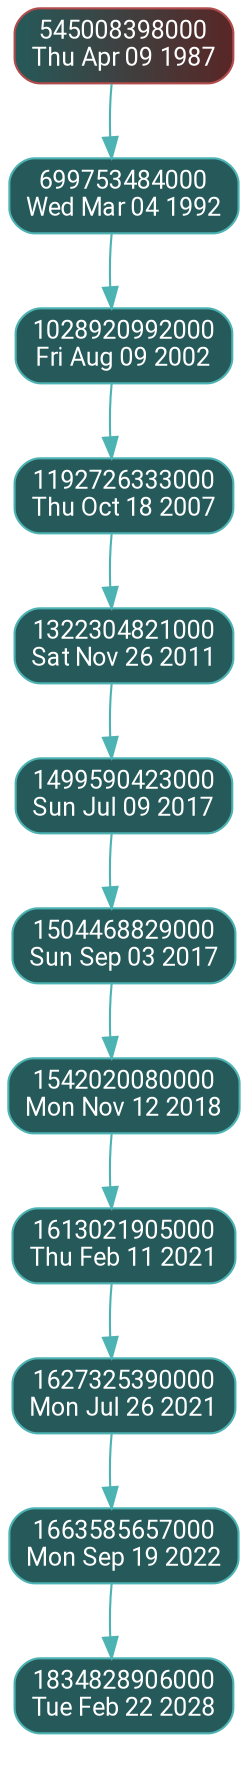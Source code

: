 digraph timeline {
    node [fontname="Segoe UI,Roboto,Oxygen-Sans,Ubuntu,Cantarell,Helvetica Neue,sans-serif"; fontsize="12";];
    edge [fontname="Segoe UI,Roboto,Oxygen-Sans,Ubuntu,Cantarell,Helvetica Neue,sans-serif"; fontsize="12";];
    bgcolor="transparent";
    comment=" ";
    fontname="Segoe UI,Roboto,Oxygen-Sans,Ubuntu,Cantarell,Helvetica Neue,sans-serif";
    fontsize="12";
    label=" ";
    rankdir="TD";
    ranksep="0.5";
    tooltip=" ";
    1 [class="td408927559ee23e3 td2def5209db8e1c9"; color="#B24C4CFF"; fillcolor="#265959FF:#592626FF"; fontcolor="#FFFFFFFF"; id="Z1987-04-09-0"; label=<545008398000<BR ALIGN="CENTER"/>Thu Apr 09 1987>; penwidth="1"; shape="box"; style="solid,rounded,filled"; tooltip="-23h -13m -18s since Thu Apr 09 1987\n38y 77d ago"; ts="544924800000";];
    2 [class="td408927559ee23e3"; color="#4CB2B2FF"; fillcolor="#265959FF"; fontcolor="#FFFFFFFF"; id="Z1992-03-04-0"; label=<699753484000<BR ALIGN="CENTER"/>Wed Mar 04 1992>; penwidth="1"; shape="box"; style="solid,rounded,filled"; tooltip="4y 330d 46m 42s since Thu Apr 09 1987\n33y 111d ago"; ts="699667200000";];
    3 [class="td408927559ee23e3"; color="#4CB2B2FF"; fillcolor="#265959FF"; fontcolor="#FFFFFFFF"; id="Z2002-08-09-0"; label=<1028920992000<BR ALIGN="CENTER"/>Fri Aug 09 2002>; penwidth="1"; shape="box"; style="solid,rounded,filled"; tooltip="15y 125d 46m 42s since Thu Apr 09 1987\n22y 316d ago"; ts="1028851200000";];
    4 [class="td408927559ee23e3"; color="#4CB2B2FF"; fillcolor="#265959FF"; fontcolor="#FFFFFFFF"; id="Z2007-10-18-0"; label=<1192726333000<BR ALIGN="CENTER"/>Thu Oct 18 2007>; penwidth="1"; shape="box"; style="solid,rounded,filled"; tooltip="20y 196d 46m 42s since Thu Apr 09 1987\n17y 245d ago"; ts="1192665600000";];
    5 [class="td408927559ee23e3"; color="#4CB2B2FF"; fillcolor="#265959FF"; fontcolor="#FFFFFFFF"; id="Z2011-11-26-0"; label=<1322304821000<BR ALIGN="CENTER"/>Sat Nov 26 2011>; penwidth="1"; shape="box"; style="solid,rounded,filled"; tooltip="24y 236d 46m 42s since Thu Apr 09 1987\n13y 205d ago"; ts="1322265600000";];
    6 [class="td408927559ee23e3"; color="#4CB2B2FF"; fillcolor="#265959FF"; fontcolor="#FFFFFFFF"; id="Z2017-07-09-0"; label=<1499590423000<BR ALIGN="CENTER"/>Sun Jul 09 2017>; penwidth="1"; shape="box"; style="solid,rounded,filled"; tooltip="30y 98d 46m 42s since Thu Apr 09 1987\n7y 343d ago"; ts="1499558400000";];
    7 [class="td408927559ee23e3"; color="#4CB2B2FF"; fillcolor="#265959FF"; fontcolor="#FFFFFFFF"; id="Z2017-09-03-0"; label=<1504468829000<BR ALIGN="CENTER"/>Sun Sep 03 2017>; penwidth="1"; shape="box"; style="solid,rounded,filled"; tooltip="30y 154d 46m 42s since Thu Apr 09 1987\n7y 287d ago"; ts="1504396800000";];
    8 [class="td408927559ee23e3"; color="#4CB2B2FF"; fillcolor="#265959FF"; fontcolor="#FFFFFFFF"; id="Z2018-11-12-0"; label=<1542020080000<BR ALIGN="CENTER"/>Mon Nov 12 2018>; penwidth="1"; shape="box"; style="solid,rounded,filled"; tooltip="31y 224d 46m 42s since Thu Apr 09 1987\n6y 217d ago"; ts="1541980800000";];
    9 [class="td408927559ee23e3"; color="#4CB2B2FF"; fillcolor="#265959FF"; fontcolor="#FFFFFFFF"; id="Z2021-02-11-0"; label=<1613021905000<BR ALIGN="CENTER"/>Thu Feb 11 2021>; penwidth="1"; shape="box"; style="solid,rounded,filled"; tooltip="33y 316d 46m 42s since Thu Apr 09 1987\n4y 125d ago"; ts="1613001600000";];
    10 [class="td408927559ee23e3"; color="#4CB2B2FF"; fillcolor="#265959FF"; fontcolor="#FFFFFFFF"; id="Z2021-07-26-0"; label=<1627325390000<BR ALIGN="CENTER"/>Mon Jul 26 2021>; penwidth="1"; shape="box"; style="solid,rounded,filled"; tooltip="34y 116d 46m 42s since Thu Apr 09 1987\n3y 325d ago"; ts="1627257600000";];
    11 [class="td408927559ee23e3"; color="#4CB2B2FF"; fillcolor="#265959FF"; fontcolor="#FFFFFFFF"; id="Z2022-09-19-0"; label=<1663585657000<BR ALIGN="CENTER"/>Mon Sep 19 2022>; penwidth="1"; shape="box"; style="solid,rounded,filled"; tooltip="35y 171d 46m 42s since Thu Apr 09 1987\n2y 270d ago"; ts="1663545600000";];
    12 [class="td408927559ee23e3"; color="#4CB2B2FF"; fillcolor="#265959FF"; fontcolor="#FFFFFFFF"; id="Z2028-02-22-0"; label=<1834828906000<BR ALIGN="CENTER"/>Tue Feb 22 2028>; penwidth="1"; shape="box"; style="solid,rounded,filled"; tooltip="40y 328d 46m 42s since Thu Apr 09 1987\n-2y -252d ago"; ts="1834790400000";];
    1 -> 2 [color="#4CB2B2FF"; penwidth="1"; samehead="document"; sametail="document"; style="solid"; tooltip="4y 331d passed";];
    2 -> 3 [color="#4CB2B2FF"; penwidth="1"; samehead="document"; sametail="document"; style="solid"; tooltip="10y 160d passed";];
    3 -> 4 [color="#4CB2B2FF"; penwidth="1"; samehead="document"; sametail="document"; style="solid"; tooltip="5y 71d passed";];
    4 -> 5 [color="#4CB2B2FF"; penwidth="1"; samehead="document"; sametail="document"; style="solid"; tooltip="4y 40d passed";];
    5 -> 6 [color="#4CB2B2FF"; penwidth="1"; samehead="document"; sametail="document"; style="solid"; tooltip="5y 227d passed";];
    6 -> 7 [color="#4CB2B2FF"; penwidth="1"; samehead="document"; sametail="document"; style="solid"; tooltip="56d passed";];
    7 -> 8 [color="#4CB2B2FF"; penwidth="1"; samehead="document"; sametail="document"; style="solid"; tooltip="1y 70d passed";];
    8 -> 9 [color="#4CB2B2FF"; penwidth="1"; samehead="document"; sametail="document"; style="solid"; tooltip="2y 92d passed";];
    9 -> 10 [color="#4CB2B2FF"; penwidth="1"; samehead="document"; sametail="document"; style="solid"; tooltip="165d passed";];
    10 -> 11 [color="#4CB2B2FF"; penwidth="1"; samehead="document"; sametail="document"; style="solid"; tooltip="1y 55d passed";];
    11 -> 12 [color="#4CB2B2FF"; penwidth="1"; samehead="document"; sametail="document"; style="solid"; tooltip="5y 157d passed";];
    1 -> 2 [style="invis";];
    2 -> 3 [style="invis";];
    3 -> 4 [style="invis";];
    4 -> 5 [style="invis";];
    5 -> 6 [style="invis";];
    6 -> 7 [style="invis";];
    7 -> 8 [style="invis";];
    8 -> 9 [style="invis";];
    9 -> 10 [style="invis";];
    10 -> 11 [style="invis";];
    11 -> 12 [style="invis";];
}